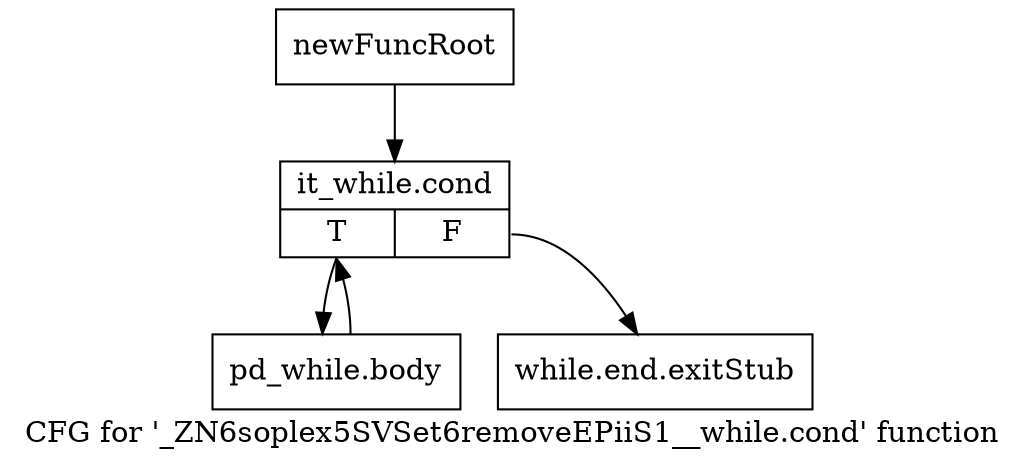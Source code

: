 digraph "CFG for '_ZN6soplex5SVSet6removeEPiiS1__while.cond' function" {
	label="CFG for '_ZN6soplex5SVSet6removeEPiiS1__while.cond' function";

	Node0x2fa55a0 [shape=record,label="{newFuncRoot}"];
	Node0x2fa55a0 -> Node0x2fa5640;
	Node0x2fa55f0 [shape=record,label="{while.end.exitStub}"];
	Node0x2fa5640 [shape=record,label="{it_while.cond|{<s0>T|<s1>F}}"];
	Node0x2fa5640:s0 -> Node0x2fa5690;
	Node0x2fa5640:s1 -> Node0x2fa55f0;
	Node0x2fa5690 [shape=record,label="{pd_while.body}"];
	Node0x2fa5690 -> Node0x2fa5640;
}
